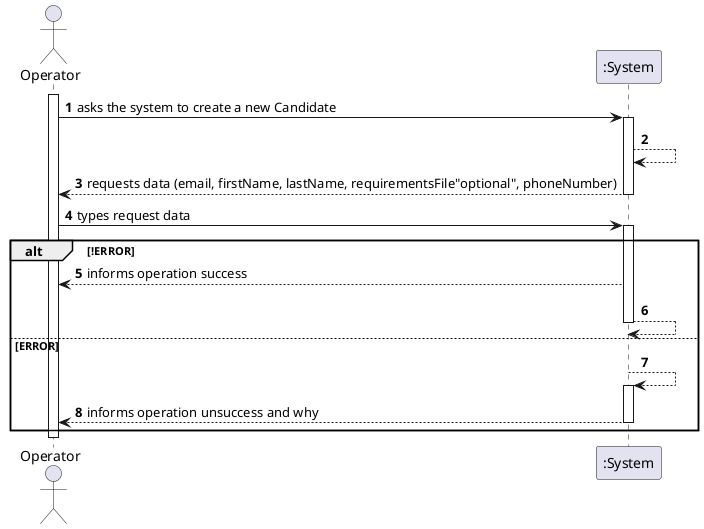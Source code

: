 @startuml US2000A_SSD

autonumber

actor Operator as "Operator"

activate Operator

Operator -> ":System" : asks the system to create a new Candidate
activate ":System"
":System" --> ":System" :
":System" --> Operator : requests data (email, firstName, lastName, requirementsFile"optional", phoneNumber)
deactivate ":System"

Operator -> ":System" : types request data
activate ":System"


alt !ERROR
":System" --> Operator : informs operation success
":System" --> ":System" :
deactivate ":System"
else ERROR

":System" --> ":System" :
activate ":System"
":System" --> Operator : informs operation unsuccess and why
deactivate ":System"
end alt


deactivate Operator

@enduml